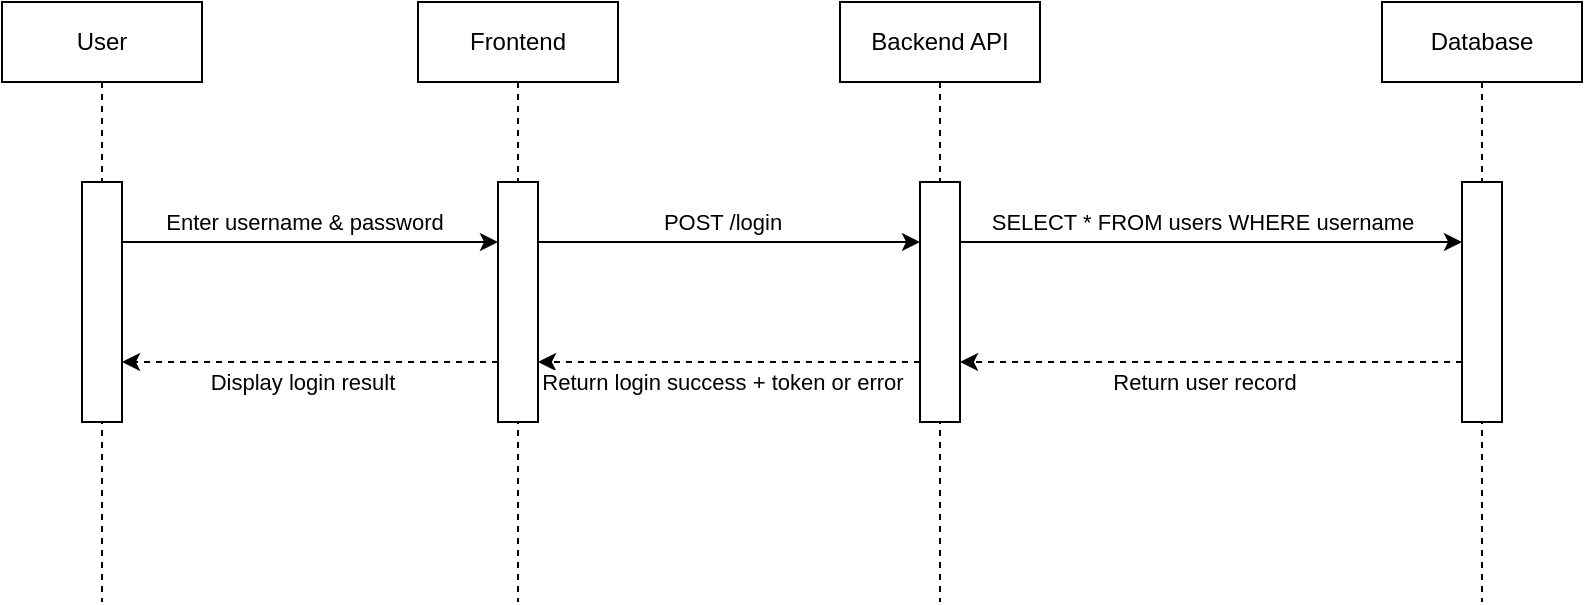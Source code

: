 <mxfile>
    <diagram id="124-20-mRVAwUFcTFX6x" name="第 1 页">
        <mxGraphModel dx="300" dy="522" grid="1" gridSize="10" guides="1" tooltips="1" connect="1" arrows="1" fold="1" page="1" pageScale="1" pageWidth="827" pageHeight="1169" math="0" shadow="0">
            <root>
                <mxCell id="0"/>
                <mxCell id="1" parent="0"/>
                <mxCell id="2" value="User" style="shape=umlLifeline;perimeter=lifelinePerimeter;whiteSpace=wrap;html=1;container=1;dropTarget=0;collapsible=0;recursiveResize=0;outlineConnect=0;portConstraint=eastwest;newEdgeStyle={&quot;edgeStyle&quot;:&quot;elbowEdgeStyle&quot;,&quot;elbow&quot;:&quot;vertical&quot;,&quot;curved&quot;:0,&quot;rounded&quot;:0};" vertex="1" parent="1">
                    <mxGeometry x="20" y="100" width="100" height="300" as="geometry"/>
                </mxCell>
                <mxCell id="3" value="Frontend" style="shape=umlLifeline;perimeter=lifelinePerimeter;whiteSpace=wrap;html=1;container=1;dropTarget=0;collapsible=0;recursiveResize=0;outlineConnect=0;portConstraint=eastwest;newEdgeStyle={&quot;edgeStyle&quot;:&quot;elbowEdgeStyle&quot;,&quot;elbow&quot;:&quot;vertical&quot;,&quot;curved&quot;:0,&quot;rounded&quot;:0};" vertex="1" parent="1">
                    <mxGeometry x="228" y="100" width="100" height="300" as="geometry"/>
                </mxCell>
                <mxCell id="4" value="Backend API" style="shape=umlLifeline;perimeter=lifelinePerimeter;whiteSpace=wrap;html=1;container=1;dropTarget=0;collapsible=0;recursiveResize=0;outlineConnect=0;portConstraint=eastwest;newEdgeStyle={&quot;edgeStyle&quot;:&quot;elbowEdgeStyle&quot;,&quot;elbow&quot;:&quot;vertical&quot;,&quot;curved&quot;:0,&quot;rounded&quot;:0};" vertex="1" parent="1">
                    <mxGeometry x="439" y="100" width="100" height="300" as="geometry"/>
                </mxCell>
                <mxCell id="5" value="Database" style="shape=umlLifeline;perimeter=lifelinePerimeter;whiteSpace=wrap;html=1;container=1;dropTarget=0;collapsible=0;recursiveResize=0;outlineConnect=0;portConstraint=eastwest;newEdgeStyle={&quot;edgeStyle&quot;:&quot;elbowEdgeStyle&quot;,&quot;elbow&quot;:&quot;vertical&quot;,&quot;curved&quot;:0,&quot;rounded&quot;:0};" vertex="1" parent="1">
                    <mxGeometry x="710" y="100" width="100" height="300" as="geometry"/>
                </mxCell>
                <mxCell id="14" value="Return user record" style="edgeStyle=none;html=1;entryX=0.75;entryY=0;entryDx=0;entryDy=0;dashed=1;exitX=0.75;exitY=1;exitDx=0;exitDy=0;" edge="1" parent="1" source="6" target="7">
                    <mxGeometry x="0.036" y="10" relative="1" as="geometry">
                        <Array as="points"/>
                        <mxPoint x="1" as="offset"/>
                    </mxGeometry>
                </mxCell>
                <mxCell id="6" value="" style="rounded=0;whiteSpace=wrap;html=1;rotation=90;" vertex="1" parent="1">
                    <mxGeometry x="700" y="240" width="120" height="20" as="geometry"/>
                </mxCell>
                <mxCell id="13" value="SELECT * FROM users WHERE username" style="edgeStyle=none;html=1;exitX=0.25;exitY=0;exitDx=0;exitDy=0;entryX=0.25;entryY=1;entryDx=0;entryDy=0;" edge="1" parent="1" source="7" target="6">
                    <mxGeometry x="-0.036" y="10" relative="1" as="geometry">
                        <mxPoint as="offset"/>
                    </mxGeometry>
                </mxCell>
                <mxCell id="15" value="Return login success + token or error" style="edgeStyle=none;html=1;exitX=0.75;exitY=1;exitDx=0;exitDy=0;entryX=0.75;entryY=0;entryDx=0;entryDy=0;dashed=1;" edge="1" parent="1" source="7" target="8">
                    <mxGeometry x="0.037" y="10" relative="1" as="geometry">
                        <mxPoint as="offset"/>
                    </mxGeometry>
                </mxCell>
                <mxCell id="7" value="" style="rounded=0;whiteSpace=wrap;html=1;rotation=90;" vertex="1" parent="1">
                    <mxGeometry x="429" y="240" width="120" height="20" as="geometry"/>
                </mxCell>
                <mxCell id="12" value="POST /login" style="edgeStyle=none;html=1;exitX=0.25;exitY=0;exitDx=0;exitDy=0;entryX=0.25;entryY=1;entryDx=0;entryDy=0;" edge="1" parent="1" source="8" target="7">
                    <mxGeometry x="-0.037" y="10" relative="1" as="geometry">
                        <mxPoint as="offset"/>
                    </mxGeometry>
                </mxCell>
                <mxCell id="16" value="Display login result" style="edgeStyle=none;html=1;exitX=0.75;exitY=1;exitDx=0;exitDy=0;entryX=0.75;entryY=0;entryDx=0;entryDy=0;dashed=1;" edge="1" parent="1" source="8" target="9">
                    <mxGeometry x="0.043" y="10" relative="1" as="geometry">
                        <mxPoint as="offset"/>
                    </mxGeometry>
                </mxCell>
                <mxCell id="8" value="" style="rounded=0;whiteSpace=wrap;html=1;rotation=90;" vertex="1" parent="1">
                    <mxGeometry x="218" y="240" width="120" height="20" as="geometry"/>
                </mxCell>
                <mxCell id="11" value="Enter username &amp;amp; password" style="edgeStyle=none;html=1;exitX=0.25;exitY=0;exitDx=0;exitDy=0;entryX=0.25;entryY=1;entryDx=0;entryDy=0;" edge="1" parent="1" source="9" target="8">
                    <mxGeometry x="-0.043" y="10" relative="1" as="geometry">
                        <mxPoint x="1" as="offset"/>
                    </mxGeometry>
                </mxCell>
                <mxCell id="9" value="" style="rounded=0;whiteSpace=wrap;html=1;rotation=90;" vertex="1" parent="1">
                    <mxGeometry x="10" y="240" width="120" height="20" as="geometry"/>
                </mxCell>
            </root>
        </mxGraphModel>
    </diagram>
</mxfile>